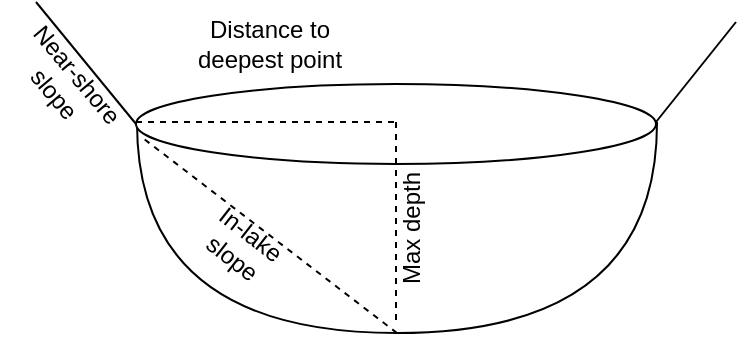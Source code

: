 <mxfile version="12.4.9" type="device"><diagram id="KC2FtF-SWvRoTBBlSUaW" name="Page-1"><mxGraphModel dx="1571" dy="834" grid="1" gridSize="10" guides="1" tooltips="1" connect="1" arrows="1" fold="1" page="1" pageScale="1" pageWidth="4681" pageHeight="3300" math="0" shadow="0"><root><mxCell id="0"/><mxCell id="1" parent="0"/><mxCell id="5vh-a2m5DuxJwID_3mz6-11" value="" style="shape=or;whiteSpace=wrap;html=1;rotation=90;" parent="1" vertex="1"><mxGeometry x="388" y="183" width="105" height="260" as="geometry"/></mxCell><mxCell id="5vh-a2m5DuxJwID_3mz6-5" value="" style="endArrow=none;dashed=1;html=1;entryX=0.01;entryY=0.66;entryDx=0;entryDy=0;entryPerimeter=0;exitX=1;exitY=0.5;exitDx=0;exitDy=0;exitPerimeter=0;" parent="1" source="5vh-a2m5DuxJwID_3mz6-11" target="5vh-a2m5DuxJwID_3mz6-2" edge="1"><mxGeometry width="50" height="50" relative="1" as="geometry"><mxPoint x="441" y="360" as="sourcePoint"/><mxPoint x="360" y="360" as="targetPoint"/></mxGeometry></mxCell><mxCell id="5vh-a2m5DuxJwID_3mz6-7" value="" style="endArrow=none;html=1;exitX=0;exitY=0.5;exitDx=0;exitDy=0;" parent="1" source="5vh-a2m5DuxJwID_3mz6-2" edge="1"><mxGeometry width="50" height="50" relative="1" as="geometry"><mxPoint x="310" y="260" as="sourcePoint"/><mxPoint x="260" y="200" as="targetPoint"/></mxGeometry></mxCell><mxCell id="5vh-a2m5DuxJwID_3mz6-8" value="" style="endArrow=none;html=1;" parent="1" edge="1"><mxGeometry width="50" height="50" relative="1" as="geometry"><mxPoint x="570" y="260" as="sourcePoint"/><mxPoint x="610" y="210" as="targetPoint"/></mxGeometry></mxCell><mxCell id="5vh-a2m5DuxJwID_3mz6-9" value="In-lake slope" style="text;html=1;strokeColor=none;fillColor=none;align=center;verticalAlign=middle;whiteSpace=wrap;rounded=0;rotation=38;" parent="1" vertex="1"><mxGeometry x="328" y="312" width="70" height="20" as="geometry"/></mxCell><mxCell id="5vh-a2m5DuxJwID_3mz6-10" value="Near-shore slope" style="text;html=1;strokeColor=none;fillColor=none;align=center;verticalAlign=middle;whiteSpace=wrap;rounded=0;rotation=50;" parent="1" vertex="1"><mxGeometry x="240" y="231" width="70" height="20" as="geometry"/></mxCell><mxCell id="5vh-a2m5DuxJwID_3mz6-2" value="" style="ellipse;whiteSpace=wrap;html=1;" parent="1" vertex="1"><mxGeometry x="310" y="241" width="260" height="40" as="geometry"/></mxCell><mxCell id="5vh-a2m5DuxJwID_3mz6-14" value="" style="endArrow=none;dashed=1;html=1;" parent="1" edge="1"><mxGeometry width="50" height="50" relative="1" as="geometry"><mxPoint x="310" y="260" as="sourcePoint"/><mxPoint x="440" y="260" as="targetPoint"/></mxGeometry></mxCell><mxCell id="5vh-a2m5DuxJwID_3mz6-16" value="" style="endArrow=none;dashed=1;html=1;" parent="1" edge="1"><mxGeometry width="50" height="50" relative="1" as="geometry"><mxPoint x="440" y="260" as="sourcePoint"/><mxPoint x="440" y="360" as="targetPoint"/></mxGeometry></mxCell><mxCell id="5vh-a2m5DuxJwID_3mz6-17" value="Distance to deepest point" style="text;html=1;strokeColor=none;fillColor=none;align=center;verticalAlign=middle;whiteSpace=wrap;rounded=0;" parent="1" vertex="1"><mxGeometry x="330" y="211" width="94" height="20" as="geometry"/></mxCell><mxCell id="5vh-a2m5DuxJwID_3mz6-18" value="Max depth" style="text;html=1;strokeColor=none;fillColor=none;align=center;verticalAlign=middle;whiteSpace=wrap;rounded=0;rotation=-90;" parent="1" vertex="1"><mxGeometry x="415" y="303" width="66" height="20" as="geometry"/></mxCell></root></mxGraphModel></diagram></mxfile>